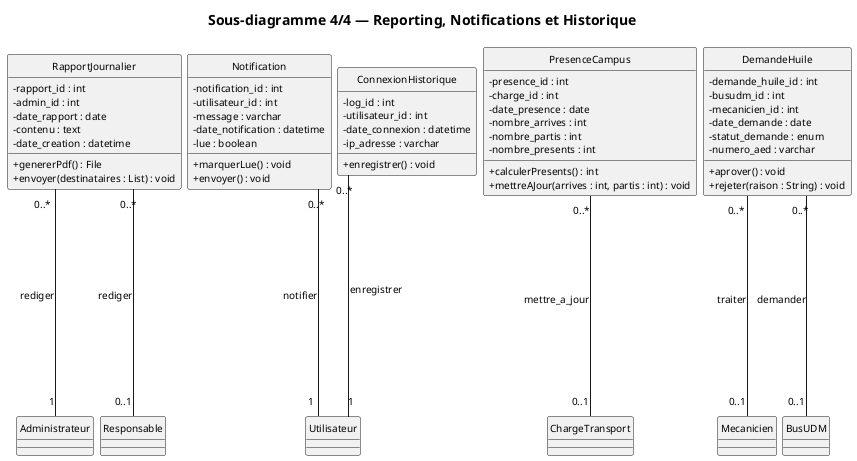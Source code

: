 @startuml Conception_Model_Reporting
hide circle
skinparam classAttributeIconSize 0
skinparam defaultFontName Arial
skinparam defaultMonospaceFontName Arial
skinparam defaultFontSize 10
skinparam linetype ortho
skinparam shadowing false
skinparam wrapWidth 1200
skinparam nodesep 6
skinparam ranksep 220
top to bottom direction

title Sous-diagramme 4/4 — Reporting, Notifications et Historique
class RapportJournalier {
  - rapport_id : int
  - admin_id : int
  - date_rapport : date
  - contenu : text
  - date_creation : datetime
  + genererPdf() : File
  + envoyer(destinataires : List) : void
}

class Notification {
  - notification_id : int
  - utilisateur_id : int
  - message : varchar
  - date_notification : datetime
  - lue : boolean
  + marquerLue() : void
  + envoyer() : void
}

class ConnexionHistorique {
  - log_id : int
  - utilisateur_id : int
  - date_connexion : datetime
  - ip_adresse : varchar
  + enregistrer() : void
}

class PresenceCampus {
  - presence_id : int
  - charge_id : int
  - date_presence : date
  - nombre_arrives : int
  - nombre_partis : int
  - nombre_presents : int
  + calculerPresents() : int
  + mettreAJour(arrives : int, partis : int) : void
}

class DemandeHuile {
  - demande_huile_id : int
  - busudm_id : int
  - mecanicien_id : int
  - date_demande : date
  - statut_demande : enum
  - numero_aed : varchar
  + aprover() : void
  + rejeter(raison : String) : void
}

' Associations internes à ce sous-domaine
RapportJournalier "0..*" -- "1" Administrateur : rediger
RapportJournalier "0..*" -- "0..1" Responsable : rediger
Notification "0..*" -- "1" Utilisateur : notifier
ConnexionHistorique "0..*" -- "1" Utilisateur : enregistrer
PresenceCampus "0..*" -- "0..1" ChargeTransport : mettre_a_jour

DemandeHuile "0..*" -- "0..1" Mecanicien : traiter
DemandeHuile "0..*" -- "0..1" BusUDM : demander

@enduml
